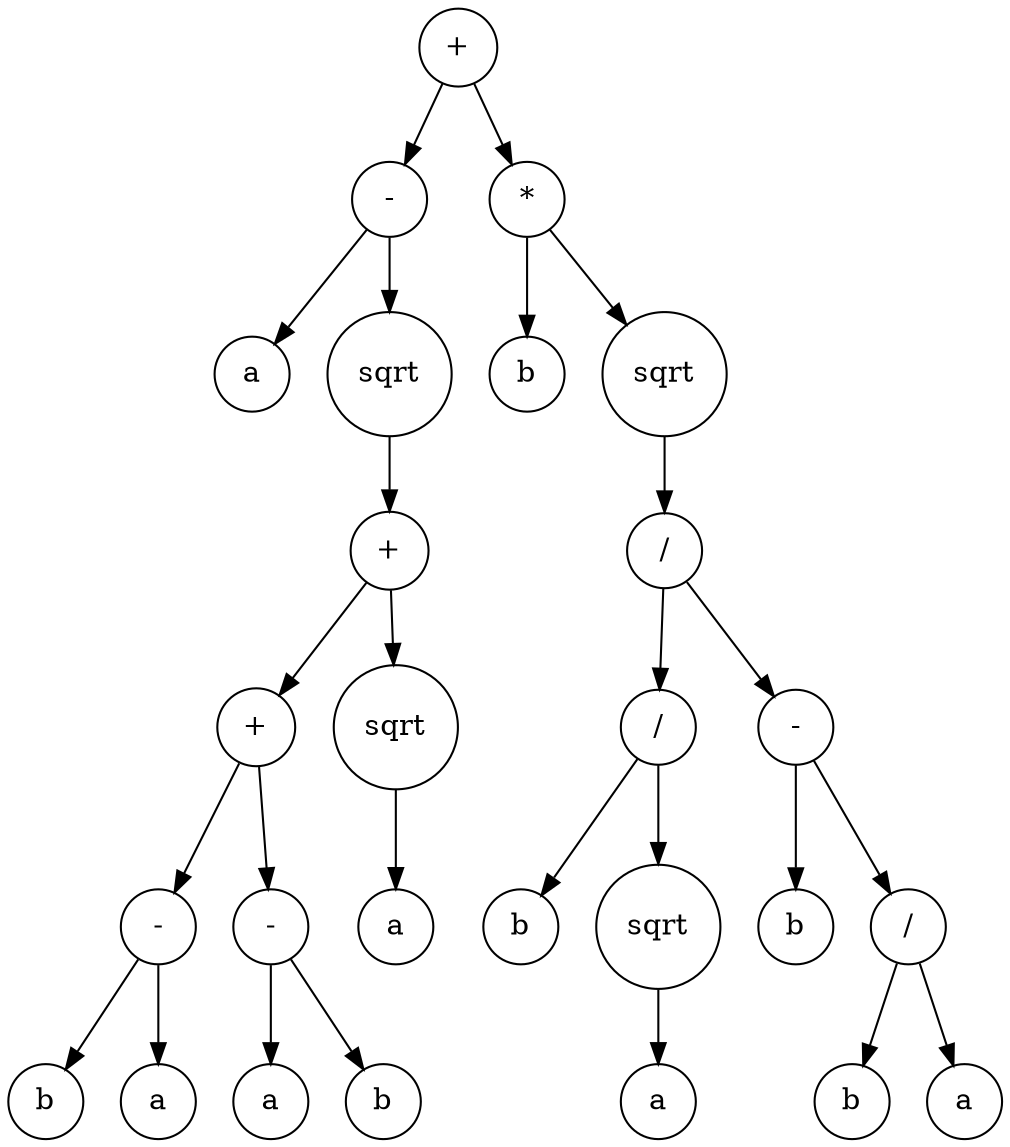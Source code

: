 digraph g {
graph [ordering=out];
node [shape=circle];
n[label = "+"];
n0[label = "-"];
n00[label = "a"];
n0 -> n00;
n01[label = "sqrt"];
n010[label = "+"];
n0100[label = "+"];
n01000[label = "-"];
n010000[label = "b"];
n01000 -> n010000;
n010001[label = "a"];
n01000 -> n010001;
n0100 -> n01000;
n01001[label = "-"];
n010010[label = "a"];
n01001 -> n010010;
n010011[label = "b"];
n01001 -> n010011;
n0100 -> n01001;
n010 -> n0100;
n0101[label = "sqrt"];
n01010[label = "a"];
n0101 -> n01010;
n010 -> n0101;
n01 -> n010;
n0 -> n01;
n -> n0;
n1[label = "*"];
n10[label = "b"];
n1 -> n10;
n11[label = "sqrt"];
n110[label = "/"];
n1100[label = "/"];
n11000[label = "b"];
n1100 -> n11000;
n11001[label = "sqrt"];
n110010[label = "a"];
n11001 -> n110010;
n1100 -> n11001;
n110 -> n1100;
n1101[label = "-"];
n11010[label = "b"];
n1101 -> n11010;
n11011[label = "/"];
n110110[label = "b"];
n11011 -> n110110;
n110111[label = "a"];
n11011 -> n110111;
n1101 -> n11011;
n110 -> n1101;
n11 -> n110;
n1 -> n11;
n -> n1;
}
